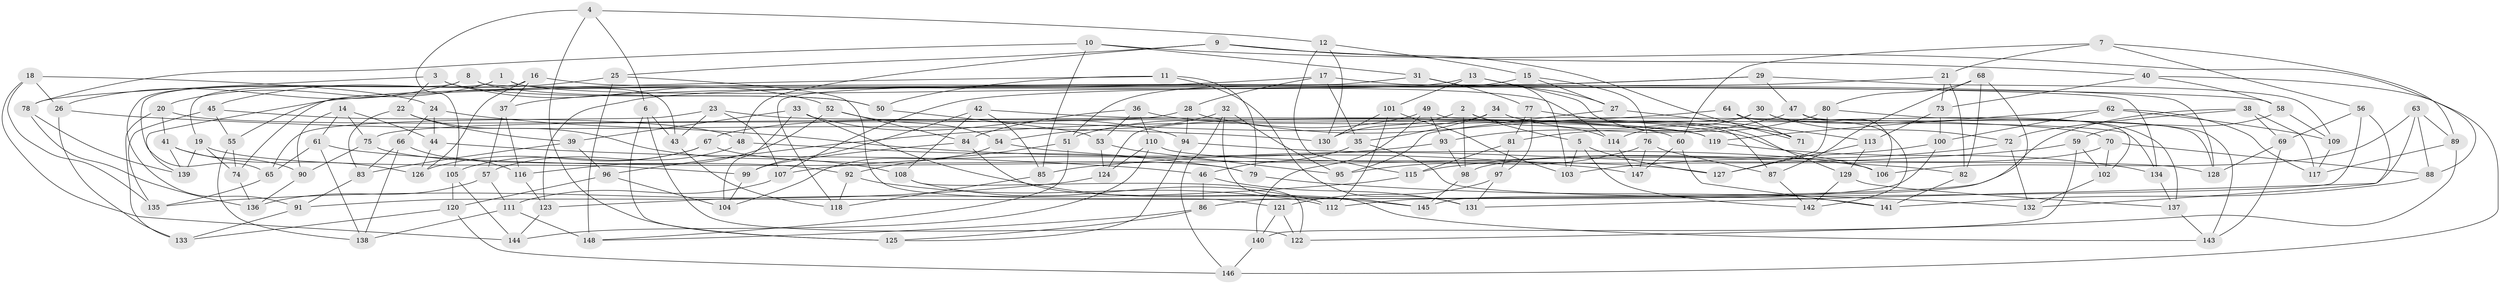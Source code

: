 // Generated by graph-tools (version 1.1) at 2025/26/03/09/25 03:26:52]
// undirected, 148 vertices, 296 edges
graph export_dot {
graph [start="1"]
  node [color=gray90,style=filled];
  1;
  2;
  3;
  4;
  5;
  6;
  7;
  8;
  9;
  10;
  11;
  12;
  13;
  14;
  15;
  16;
  17;
  18;
  19;
  20;
  21;
  22;
  23;
  24;
  25;
  26;
  27;
  28;
  29;
  30;
  31;
  32;
  33;
  34;
  35;
  36;
  37;
  38;
  39;
  40;
  41;
  42;
  43;
  44;
  45;
  46;
  47;
  48;
  49;
  50;
  51;
  52;
  53;
  54;
  55;
  56;
  57;
  58;
  59;
  60;
  61;
  62;
  63;
  64;
  65;
  66;
  67;
  68;
  69;
  70;
  71;
  72;
  73;
  74;
  75;
  76;
  77;
  78;
  79;
  80;
  81;
  82;
  83;
  84;
  85;
  86;
  87;
  88;
  89;
  90;
  91;
  92;
  93;
  94;
  95;
  96;
  97;
  98;
  99;
  100;
  101;
  102;
  103;
  104;
  105;
  106;
  107;
  108;
  109;
  110;
  111;
  112;
  113;
  114;
  115;
  116;
  117;
  118;
  119;
  120;
  121;
  122;
  123;
  124;
  125;
  126;
  127;
  128;
  129;
  130;
  131;
  132;
  133;
  134;
  135;
  136;
  137;
  138;
  139;
  140;
  141;
  142;
  143;
  144;
  145;
  146;
  147;
  148;
  1 -- 20;
  1 -- 114;
  1 -- 43;
  1 -- 65;
  2 -- 98;
  2 -- 5;
  2 -- 130;
  2 -- 114;
  3 -- 50;
  3 -- 78;
  3 -- 52;
  3 -- 22;
  4 -- 6;
  4 -- 12;
  4 -- 105;
  4 -- 125;
  5 -- 103;
  5 -- 142;
  5 -- 127;
  6 -- 122;
  6 -- 43;
  6 -- 125;
  7 -- 89;
  7 -- 21;
  7 -- 56;
  7 -- 60;
  8 -- 50;
  8 -- 134;
  8 -- 91;
  8 -- 26;
  9 -- 71;
  9 -- 25;
  9 -- 40;
  9 -- 48;
  10 -- 31;
  10 -- 78;
  10 -- 88;
  10 -- 85;
  11 -- 50;
  11 -- 74;
  11 -- 79;
  11 -- 131;
  12 -- 115;
  12 -- 15;
  12 -- 130;
  13 -- 71;
  13 -- 27;
  13 -- 55;
  13 -- 101;
  14 -- 44;
  14 -- 61;
  14 -- 90;
  14 -- 75;
  15 -- 51;
  15 -- 27;
  15 -- 76;
  16 -- 37;
  16 -- 19;
  16 -- 126;
  16 -- 58;
  17 -- 28;
  17 -- 128;
  17 -- 37;
  17 -- 35;
  18 -- 24;
  18 -- 135;
  18 -- 144;
  18 -- 26;
  19 -- 99;
  19 -- 139;
  19 -- 74;
  20 -- 41;
  20 -- 133;
  20 -- 119;
  21 -- 73;
  21 -- 82;
  21 -- 107;
  22 -- 39;
  22 -- 108;
  22 -- 83;
  23 -- 65;
  23 -- 43;
  23 -- 119;
  23 -- 107;
  24 -- 147;
  24 -- 44;
  24 -- 66;
  25 -- 45;
  25 -- 121;
  25 -- 148;
  26 -- 133;
  26 -- 130;
  27 -- 95;
  27 -- 113;
  28 -- 94;
  28 -- 106;
  28 -- 75;
  29 -- 123;
  29 -- 47;
  29 -- 109;
  29 -- 139;
  30 -- 72;
  30 -- 114;
  30 -- 137;
  30 -- 124;
  31 -- 103;
  31 -- 118;
  31 -- 77;
  32 -- 95;
  32 -- 54;
  32 -- 145;
  32 -- 146;
  33 -- 94;
  33 -- 39;
  33 -- 145;
  33 -- 104;
  34 -- 71;
  34 -- 67;
  34 -- 35;
  34 -- 87;
  35 -- 46;
  35 -- 141;
  36 -- 60;
  36 -- 110;
  36 -- 84;
  36 -- 53;
  37 -- 57;
  37 -- 116;
  38 -- 91;
  38 -- 72;
  38 -- 117;
  38 -- 69;
  39 -- 96;
  39 -- 83;
  40 -- 146;
  40 -- 73;
  40 -- 58;
  41 -- 126;
  41 -- 139;
  41 -- 90;
  42 -- 99;
  42 -- 85;
  42 -- 108;
  42 -- 70;
  43 -- 118;
  44 -- 126;
  44 -- 46;
  45 -- 48;
  45 -- 135;
  45 -- 55;
  46 -- 86;
  46 -- 131;
  47 -- 128;
  47 -- 106;
  47 -- 93;
  48 -- 79;
  48 -- 57;
  49 -- 93;
  49 -- 51;
  49 -- 140;
  49 -- 134;
  50 -- 53;
  51 -- 92;
  51 -- 148;
  52 -- 116;
  52 -- 54;
  52 -- 84;
  53 -- 95;
  53 -- 124;
  54 -- 104;
  54 -- 82;
  55 -- 74;
  55 -- 138;
  56 -- 69;
  56 -- 86;
  56 -- 132;
  57 -- 111;
  57 -- 136;
  58 -- 59;
  58 -- 109;
  59 -- 85;
  59 -- 102;
  59 -- 140;
  60 -- 147;
  60 -- 141;
  61 -- 138;
  61 -- 127;
  61 -- 65;
  62 -- 117;
  62 -- 119;
  62 -- 109;
  62 -- 100;
  63 -- 131;
  63 -- 89;
  63 -- 88;
  63 -- 106;
  64 -- 142;
  64 -- 102;
  64 -- 96;
  64 -- 71;
  65 -- 135;
  66 -- 83;
  66 -- 138;
  66 -- 116;
  67 -- 105;
  67 -- 79;
  67 -- 126;
  68 -- 80;
  68 -- 82;
  68 -- 145;
  68 -- 87;
  69 -- 128;
  69 -- 143;
  70 -- 102;
  70 -- 88;
  70 -- 98;
  72 -- 132;
  72 -- 103;
  73 -- 113;
  73 -- 100;
  74 -- 136;
  75 -- 90;
  75 -- 92;
  76 -- 147;
  76 -- 87;
  76 -- 95;
  77 -- 129;
  77 -- 97;
  77 -- 81;
  78 -- 139;
  78 -- 136;
  79 -- 132;
  80 -- 143;
  80 -- 127;
  80 -- 81;
  81 -- 115;
  81 -- 97;
  82 -- 141;
  83 -- 91;
  84 -- 99;
  84 -- 143;
  85 -- 118;
  86 -- 148;
  86 -- 125;
  87 -- 142;
  88 -- 141;
  89 -- 122;
  89 -- 117;
  90 -- 136;
  91 -- 133;
  92 -- 112;
  92 -- 118;
  93 -- 98;
  93 -- 107;
  94 -- 106;
  94 -- 125;
  96 -- 120;
  96 -- 104;
  97 -- 121;
  97 -- 131;
  98 -- 145;
  99 -- 104;
  100 -- 115;
  100 -- 112;
  101 -- 130;
  101 -- 112;
  101 -- 103;
  102 -- 132;
  105 -- 144;
  105 -- 120;
  107 -- 111;
  108 -- 112;
  108 -- 122;
  109 -- 117;
  110 -- 144;
  110 -- 124;
  110 -- 128;
  111 -- 138;
  111 -- 148;
  113 -- 127;
  113 -- 129;
  114 -- 147;
  115 -- 123;
  116 -- 123;
  119 -- 134;
  120 -- 133;
  120 -- 146;
  121 -- 140;
  121 -- 122;
  123 -- 144;
  124 -- 135;
  129 -- 137;
  129 -- 142;
  134 -- 137;
  137 -- 143;
  140 -- 146;
}
